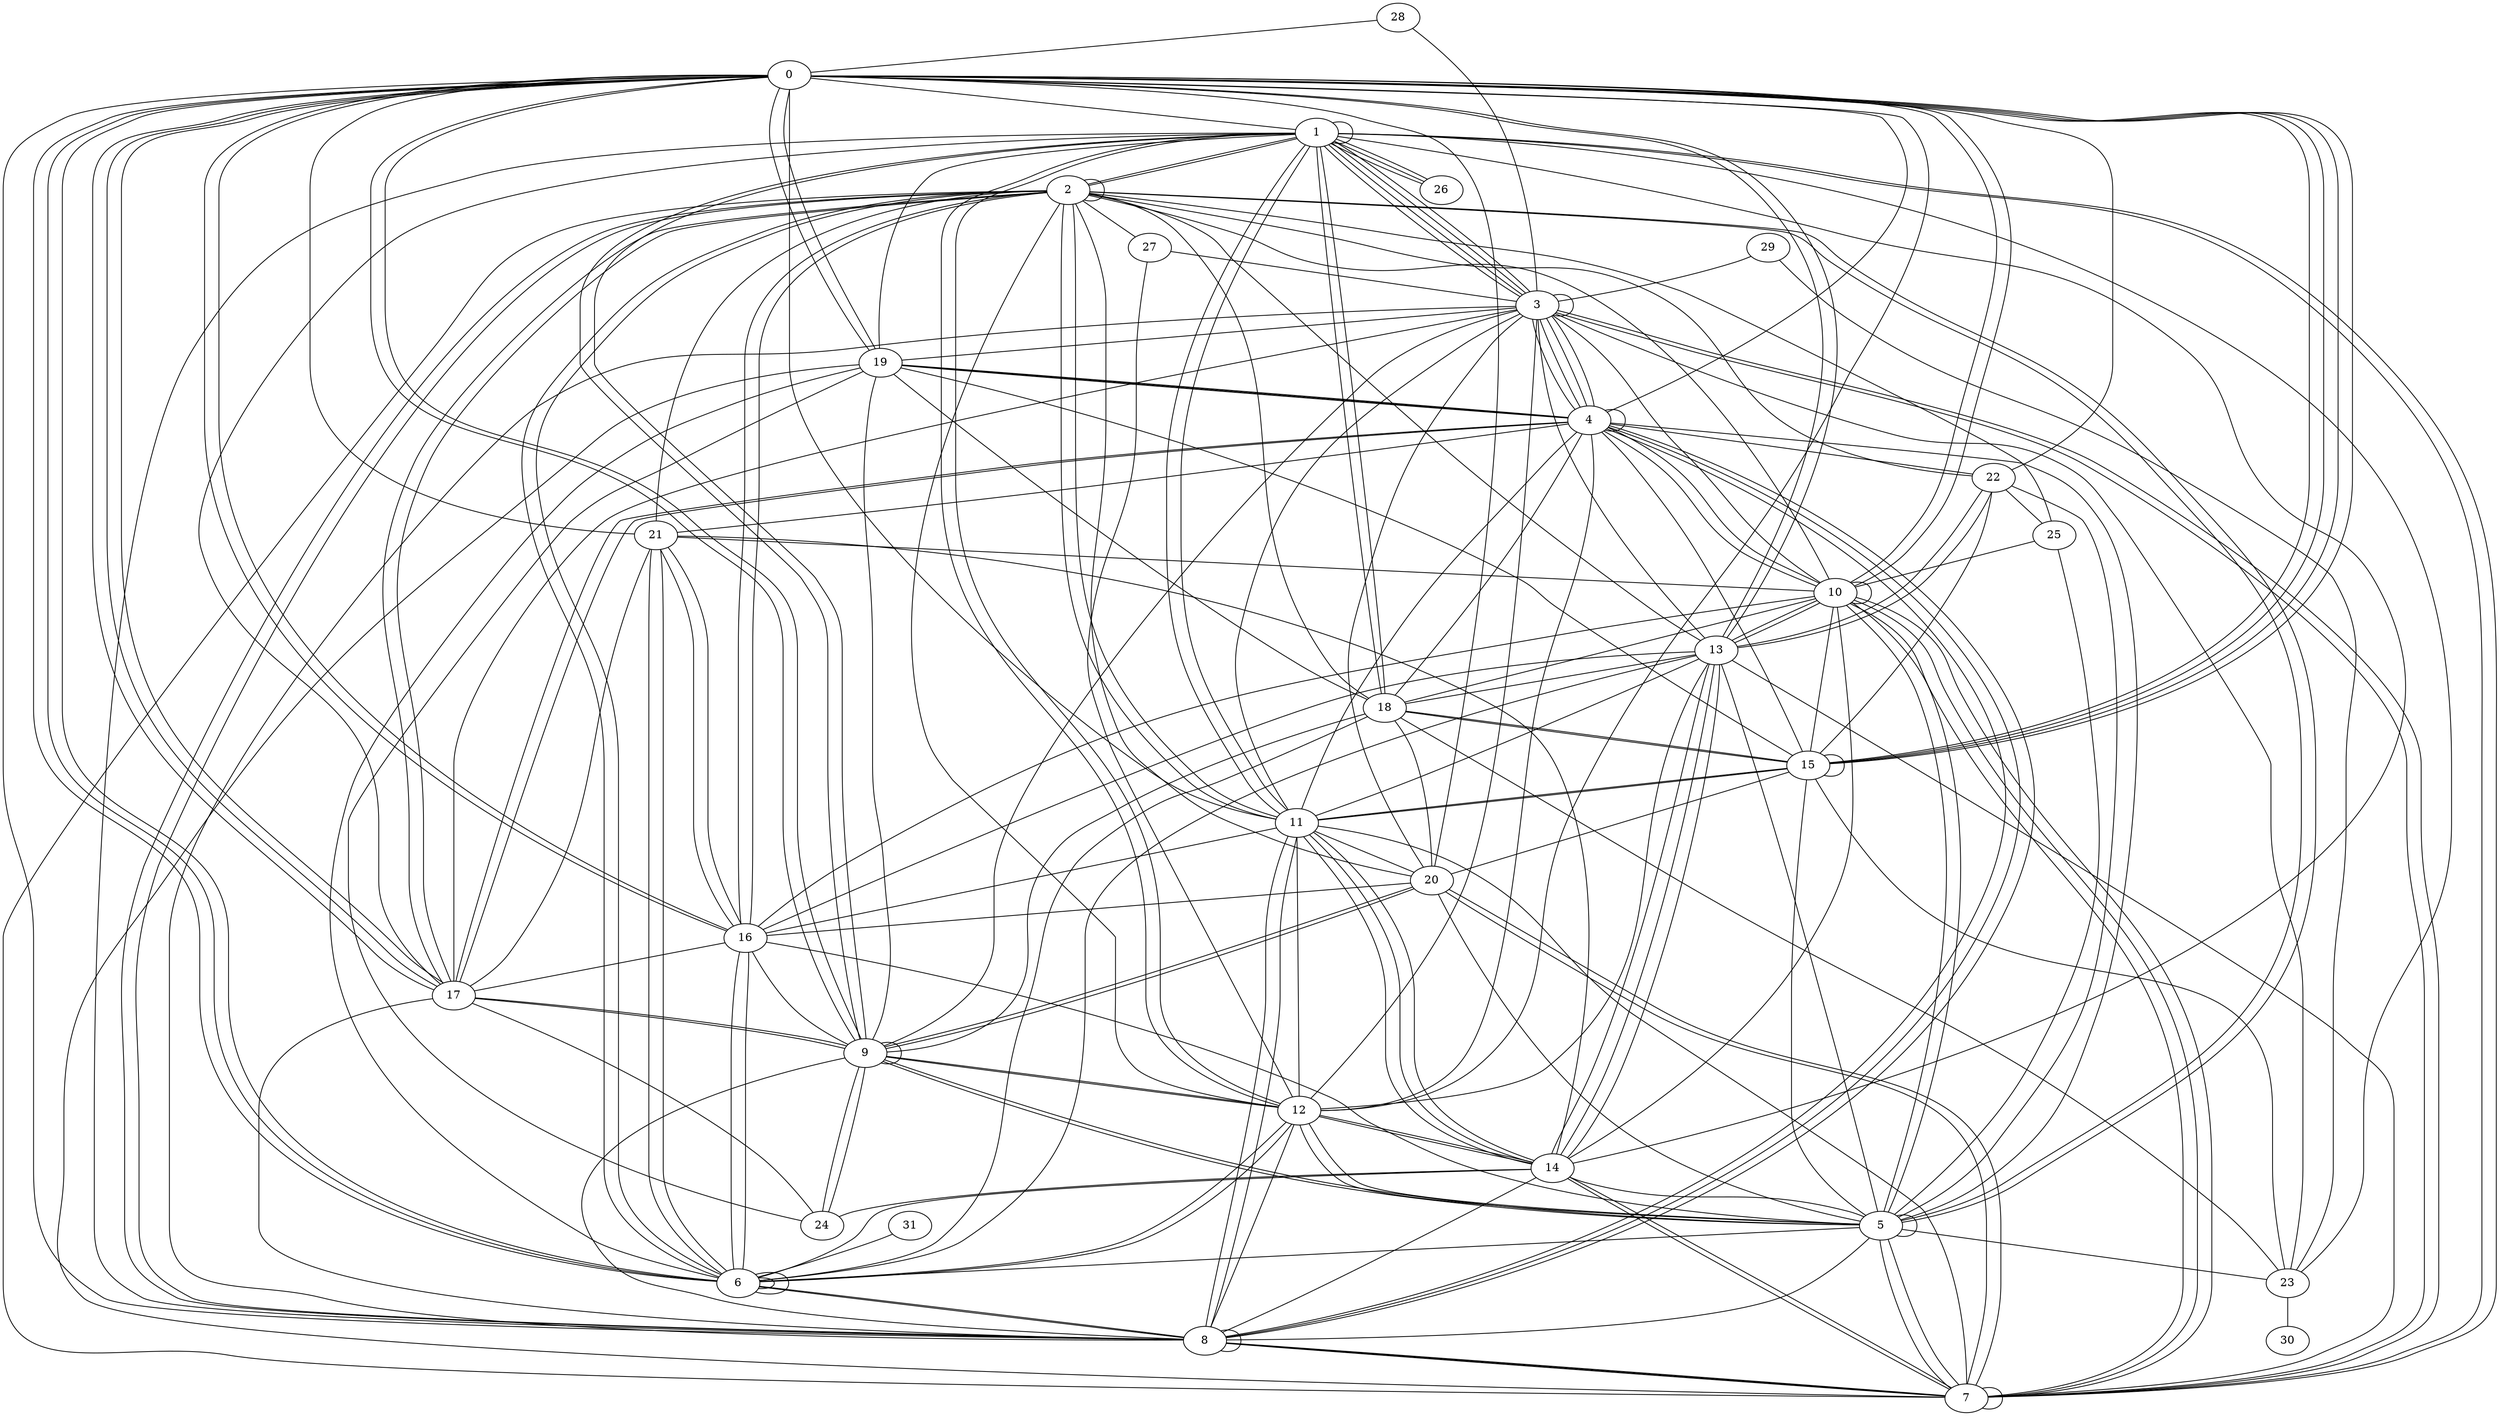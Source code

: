 graph G {
0;
1;
2;
3;
4;
5;
6;
7;
8;
9;
10;
11;
12;
13;
14;
15;
16;
17;
18;
19;
20;
21;
22;
23;
24;
25;
26;
27;
28;
29;
30;
31;
1--3 ;
1--19 ;
14--6 ;
20--9 ;
1--1 ;
7--10 ;
25--10 ;
22--13 ;
5--6 ;
4--17 ;
0--4 ;
19--24 ;
9--5 ;
8--4 ;
12--5 ;
4--11 ;
23--30 ;
0--19 ;
13--14 ;
9--17 ;
0--6 ;
1--2 ;
8--6 ;
22--25 ;
19--6 ;
0--6 ;
12--6 ;
7--1 ;
13--22 ;
16--0 ;
14--11 ;
2--6 ;
1--17 ;
21--0 ;
11--3 ;
1--26 ;
3--13 ;
22--0 ;
2--11 ;
10--2 ;
9--0 ;
0--10 ;
8--7 ;
18--10 ;
5--22 ;
3--3 ;
4--5 ;
19--7 ;
16--0 ;
18--1 ;
17--9 ;
11--14 ;
1--8 ;
19--15 ;
1--3 ;
20--9 ;
0--15 ;
12--6 ;
5--7 ;
16--5 ;
11--15 ;
3--4 ;
18--2 ;
20--3 ;
18--15 ;
10--4 ;
5--20 ;
12--14 ;
15--4 ;
15--0 ;
23--1 ;
7--8 ;
9--9 ;
19--4 ;
27--12 ;
8--0 ;
10--3 ;
2--21 ;
20--7 ;
19--9 ;
0--1 ;
8--2 ;
16--6 ;
8--11 ;
17--3 ;
11--0 ;
17--0 ;
29--23 ;
14--12 ;
29--3 ;
20--7 ;
8--8 ;
16--6 ;
11--20 ;
14--13 ;
2--12 ;
9--24 ;
7--2 ;
17--0 ;
28--3 ;
18--6 ;
0--15 ;
12--8 ;
13--16 ;
6--6 ;
7--10 ;
19--4 ;
7--14 ;
14--24 ;
7--11 ;
22--15 ;
21--14 ;
18--9 ;
8--4 ;
12--13 ;
16--2 ;
12--4 ;
13--18 ;
21--10 ;
14--1 ;
16--2 ;
21--6 ;
18--4 ;
8--17 ;
2--17 ;
1--7 ;
8--4 ;
10--5 ;
1--3 ;
13--0 ;
14--8 ;
17--4 ;
1--18 ;
19--18 ;
20--18 ;
13--11 ;
16--17 ;
13--2 ;
4--22 ;
22--2 ;
2--5 ;
23--18 ;
7--8 ;
0--6 ;
1--9 ;
10--13 ;
20--0 ;
28--0 ;
20--2 ;
2--11 ;
6--8 ;
17--0 ;
2--2 ;
2--6 ;
4--3 ;
20--15 ;
15--15 ;
11--14 ;
9--12 ;
2--27 ;
0--13 ;
1--9 ;
7--3 ;
5--15 ;
0--9 ;
12--3 ;
9--16 ;
12--9 ;
9--5 ;
10--5 ;
20--16 ;
10--10 ;
7--7 ;
24--17 ;
4--10 ;
15--10 ;
21--17 ;
12--0 ;
25--5 ;
13--6 ;
24--9 ;
26--1 ;
14--13 ;
8--5 ;
5--12 ;
19--0 ;
11--12 ;
21--6 ;
1--11 ;
2--5 ;
5--5 ;
2--8 ;
12--1 ;
4--3 ;
4--4 ;
13--10 ;
1--26 ;
14--5 ;
19--4 ;
15--18 ;
13--5 ;
1--12 ;
7--10 ;
14--10 ;
25--2 ;
10--0 ;
5--7 ;
4--3 ;
3--19 ;
1--11 ;
9--8 ;
8--3 ;
9--3 ;
1--3 ;
3--7 ;
15--0 ;
3--23 ;
16--10 ;
23--15 ;
7--13 ;
21--16 ;
11--16 ;
15--11 ;
2--1 ;
31--6 ;
17--2 ;
14--7 ;
5--23 ;
6--6 ;
11--8 ;
27--3 ;
4--21 ;
21--16 ;
}
